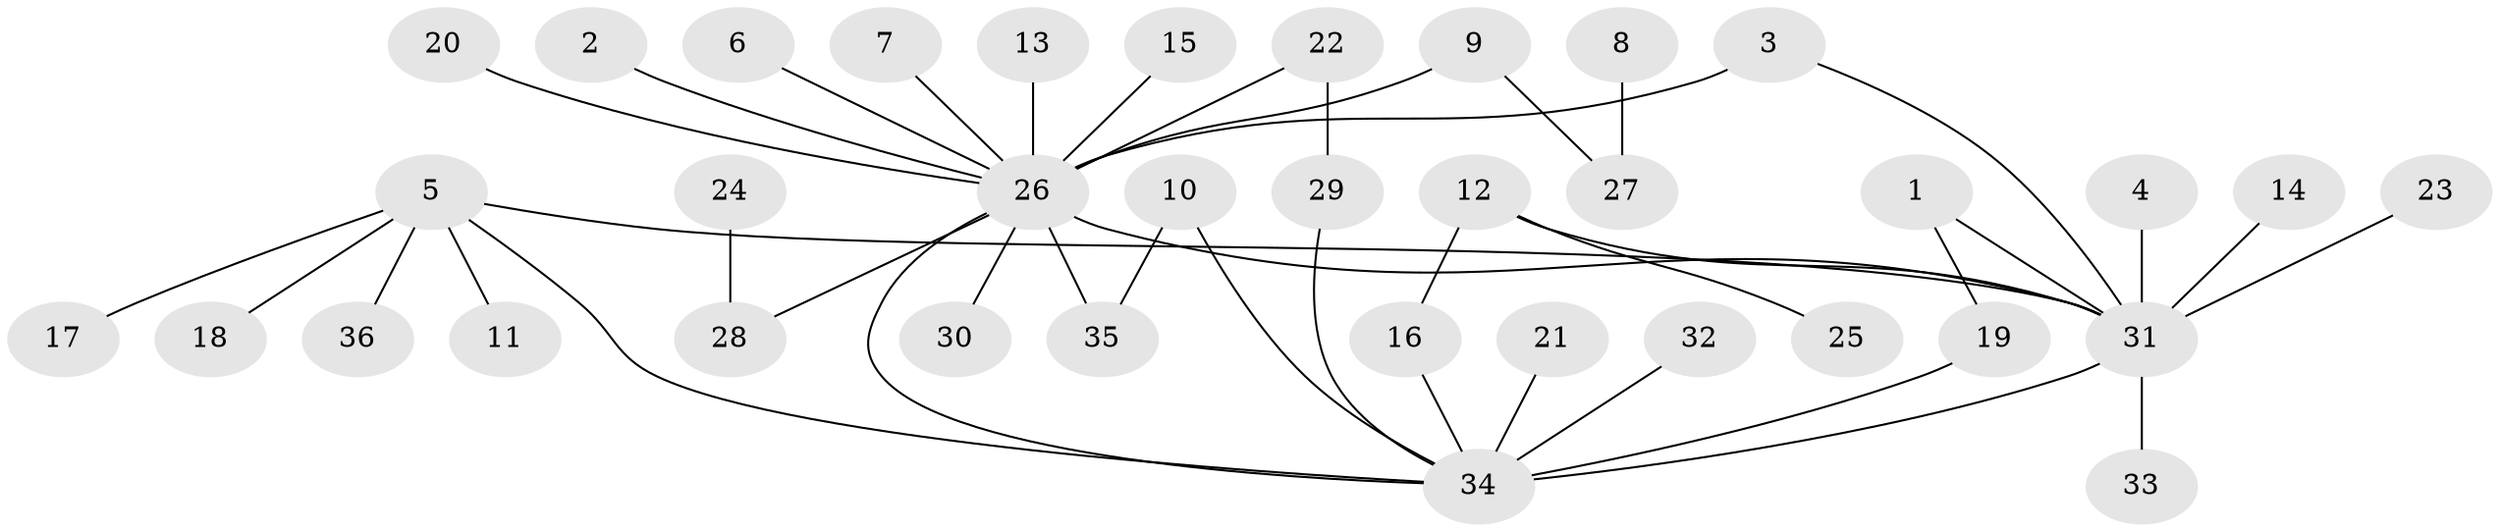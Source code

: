 // original degree distribution, {17: 0.013888888888888888, 12: 0.013888888888888888, 9: 0.013888888888888888, 3: 0.1527777777777778, 2: 0.2222222222222222, 4: 0.06944444444444445, 1: 0.5, 5: 0.013888888888888888}
// Generated by graph-tools (version 1.1) at 2025/49/03/09/25 03:49:48]
// undirected, 36 vertices, 42 edges
graph export_dot {
graph [start="1"]
  node [color=gray90,style=filled];
  1;
  2;
  3;
  4;
  5;
  6;
  7;
  8;
  9;
  10;
  11;
  12;
  13;
  14;
  15;
  16;
  17;
  18;
  19;
  20;
  21;
  22;
  23;
  24;
  25;
  26;
  27;
  28;
  29;
  30;
  31;
  32;
  33;
  34;
  35;
  36;
  1 -- 19 [weight=1.0];
  1 -- 31 [weight=1.0];
  2 -- 26 [weight=1.0];
  3 -- 26 [weight=2.0];
  3 -- 31 [weight=1.0];
  4 -- 31 [weight=1.0];
  5 -- 11 [weight=1.0];
  5 -- 17 [weight=1.0];
  5 -- 18 [weight=1.0];
  5 -- 31 [weight=1.0];
  5 -- 34 [weight=1.0];
  5 -- 36 [weight=1.0];
  6 -- 26 [weight=1.0];
  7 -- 26 [weight=1.0];
  8 -- 27 [weight=1.0];
  9 -- 26 [weight=2.0];
  9 -- 27 [weight=1.0];
  10 -- 34 [weight=1.0];
  10 -- 35 [weight=1.0];
  12 -- 16 [weight=1.0];
  12 -- 25 [weight=1.0];
  12 -- 31 [weight=1.0];
  13 -- 26 [weight=1.0];
  14 -- 31 [weight=1.0];
  15 -- 26 [weight=1.0];
  16 -- 34 [weight=1.0];
  19 -- 34 [weight=1.0];
  20 -- 26 [weight=1.0];
  21 -- 34 [weight=1.0];
  22 -- 26 [weight=1.0];
  22 -- 29 [weight=1.0];
  23 -- 31 [weight=1.0];
  24 -- 28 [weight=1.0];
  26 -- 28 [weight=1.0];
  26 -- 30 [weight=1.0];
  26 -- 31 [weight=1.0];
  26 -- 34 [weight=1.0];
  26 -- 35 [weight=1.0];
  29 -- 34 [weight=1.0];
  31 -- 33 [weight=1.0];
  31 -- 34 [weight=2.0];
  32 -- 34 [weight=1.0];
}
